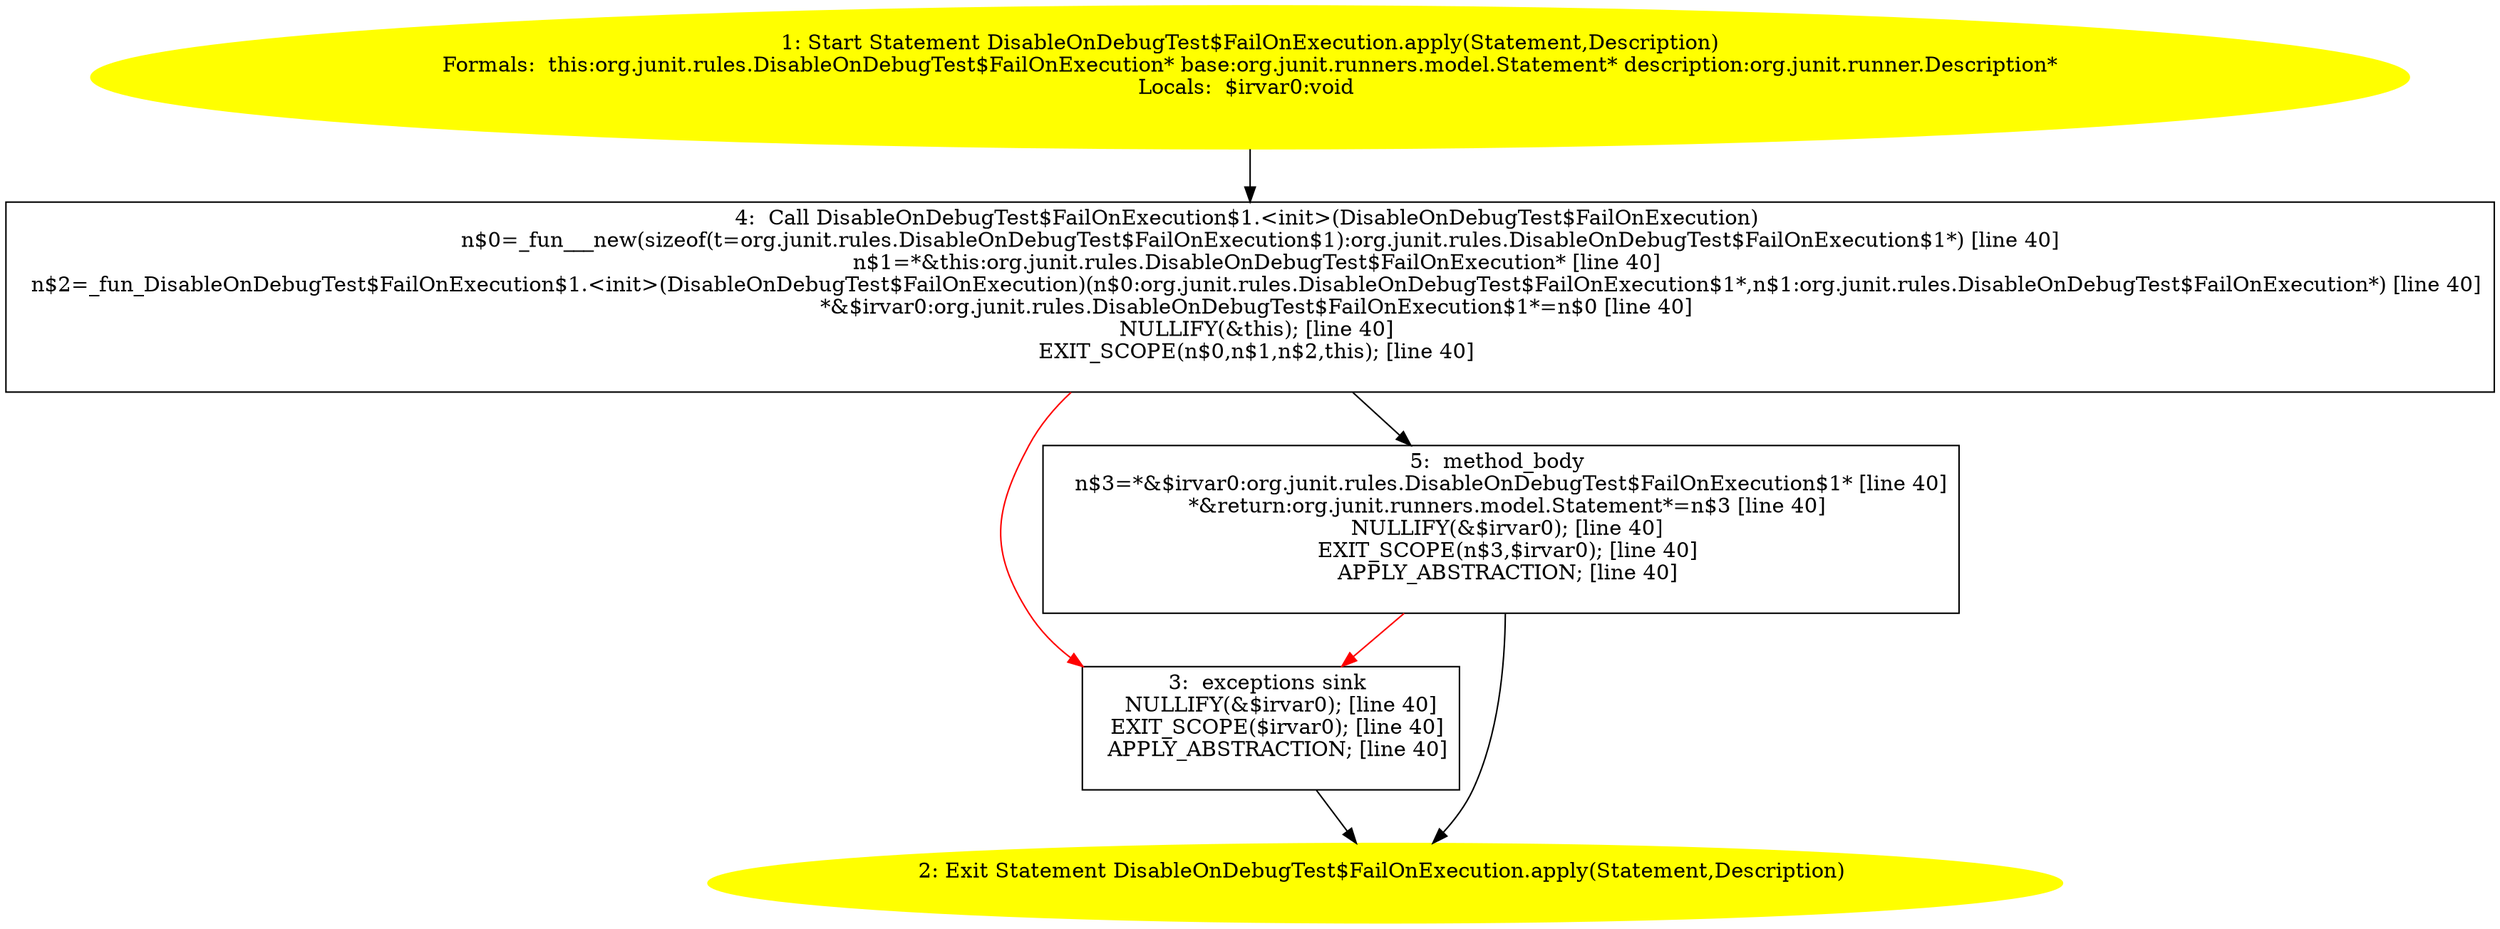/* @generated */
digraph cfg {
"org.junit.rules.DisableOnDebugTest$FailOnExecution.apply(org.junit.runners.model.Statement,org.junit.ae12e45af464d8f085b87931b1c92d94_1" [label="1: Start Statement DisableOnDebugTest$FailOnExecution.apply(Statement,Description)\nFormals:  this:org.junit.rules.DisableOnDebugTest$FailOnExecution* base:org.junit.runners.model.Statement* description:org.junit.runner.Description*\nLocals:  $irvar0:void \n  " color=yellow style=filled]
	

	 "org.junit.rules.DisableOnDebugTest$FailOnExecution.apply(org.junit.runners.model.Statement,org.junit.ae12e45af464d8f085b87931b1c92d94_1" -> "org.junit.rules.DisableOnDebugTest$FailOnExecution.apply(org.junit.runners.model.Statement,org.junit.ae12e45af464d8f085b87931b1c92d94_4" ;
"org.junit.rules.DisableOnDebugTest$FailOnExecution.apply(org.junit.runners.model.Statement,org.junit.ae12e45af464d8f085b87931b1c92d94_2" [label="2: Exit Statement DisableOnDebugTest$FailOnExecution.apply(Statement,Description) \n  " color=yellow style=filled]
	

"org.junit.rules.DisableOnDebugTest$FailOnExecution.apply(org.junit.runners.model.Statement,org.junit.ae12e45af464d8f085b87931b1c92d94_3" [label="3:  exceptions sink \n   NULLIFY(&$irvar0); [line 40]\n  EXIT_SCOPE($irvar0); [line 40]\n  APPLY_ABSTRACTION; [line 40]\n " shape="box"]
	

	 "org.junit.rules.DisableOnDebugTest$FailOnExecution.apply(org.junit.runners.model.Statement,org.junit.ae12e45af464d8f085b87931b1c92d94_3" -> "org.junit.rules.DisableOnDebugTest$FailOnExecution.apply(org.junit.runners.model.Statement,org.junit.ae12e45af464d8f085b87931b1c92d94_2" ;
"org.junit.rules.DisableOnDebugTest$FailOnExecution.apply(org.junit.runners.model.Statement,org.junit.ae12e45af464d8f085b87931b1c92d94_4" [label="4:  Call DisableOnDebugTest$FailOnExecution$1.<init>(DisableOnDebugTest$FailOnExecution) \n   n$0=_fun___new(sizeof(t=org.junit.rules.DisableOnDebugTest$FailOnExecution$1):org.junit.rules.DisableOnDebugTest$FailOnExecution$1*) [line 40]\n  n$1=*&this:org.junit.rules.DisableOnDebugTest$FailOnExecution* [line 40]\n  n$2=_fun_DisableOnDebugTest$FailOnExecution$1.<init>(DisableOnDebugTest$FailOnExecution)(n$0:org.junit.rules.DisableOnDebugTest$FailOnExecution$1*,n$1:org.junit.rules.DisableOnDebugTest$FailOnExecution*) [line 40]\n  *&$irvar0:org.junit.rules.DisableOnDebugTest$FailOnExecution$1*=n$0 [line 40]\n  NULLIFY(&this); [line 40]\n  EXIT_SCOPE(n$0,n$1,n$2,this); [line 40]\n " shape="box"]
	

	 "org.junit.rules.DisableOnDebugTest$FailOnExecution.apply(org.junit.runners.model.Statement,org.junit.ae12e45af464d8f085b87931b1c92d94_4" -> "org.junit.rules.DisableOnDebugTest$FailOnExecution.apply(org.junit.runners.model.Statement,org.junit.ae12e45af464d8f085b87931b1c92d94_5" ;
	 "org.junit.rules.DisableOnDebugTest$FailOnExecution.apply(org.junit.runners.model.Statement,org.junit.ae12e45af464d8f085b87931b1c92d94_4" -> "org.junit.rules.DisableOnDebugTest$FailOnExecution.apply(org.junit.runners.model.Statement,org.junit.ae12e45af464d8f085b87931b1c92d94_3" [color="red" ];
"org.junit.rules.DisableOnDebugTest$FailOnExecution.apply(org.junit.runners.model.Statement,org.junit.ae12e45af464d8f085b87931b1c92d94_5" [label="5:  method_body \n   n$3=*&$irvar0:org.junit.rules.DisableOnDebugTest$FailOnExecution$1* [line 40]\n  *&return:org.junit.runners.model.Statement*=n$3 [line 40]\n  NULLIFY(&$irvar0); [line 40]\n  EXIT_SCOPE(n$3,$irvar0); [line 40]\n  APPLY_ABSTRACTION; [line 40]\n " shape="box"]
	

	 "org.junit.rules.DisableOnDebugTest$FailOnExecution.apply(org.junit.runners.model.Statement,org.junit.ae12e45af464d8f085b87931b1c92d94_5" -> "org.junit.rules.DisableOnDebugTest$FailOnExecution.apply(org.junit.runners.model.Statement,org.junit.ae12e45af464d8f085b87931b1c92d94_2" ;
	 "org.junit.rules.DisableOnDebugTest$FailOnExecution.apply(org.junit.runners.model.Statement,org.junit.ae12e45af464d8f085b87931b1c92d94_5" -> "org.junit.rules.DisableOnDebugTest$FailOnExecution.apply(org.junit.runners.model.Statement,org.junit.ae12e45af464d8f085b87931b1c92d94_3" [color="red" ];
}
